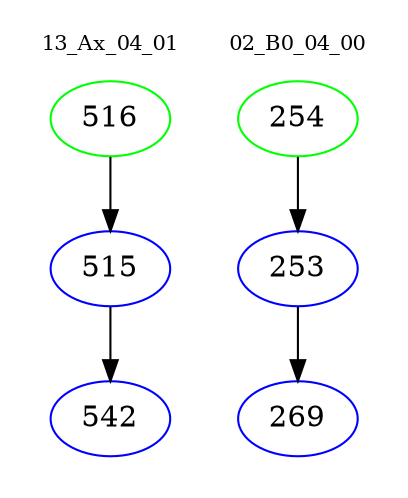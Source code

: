digraph{
subgraph cluster_0 {
color = white
label = "13_Ax_04_01";
fontsize=10;
T0_516 [label="516", color="green"]
T0_516 -> T0_515 [color="black"]
T0_515 [label="515", color="blue"]
T0_515 -> T0_542 [color="black"]
T0_542 [label="542", color="blue"]
}
subgraph cluster_1 {
color = white
label = "02_B0_04_00";
fontsize=10;
T1_254 [label="254", color="green"]
T1_254 -> T1_253 [color="black"]
T1_253 [label="253", color="blue"]
T1_253 -> T1_269 [color="black"]
T1_269 [label="269", color="blue"]
}
}
